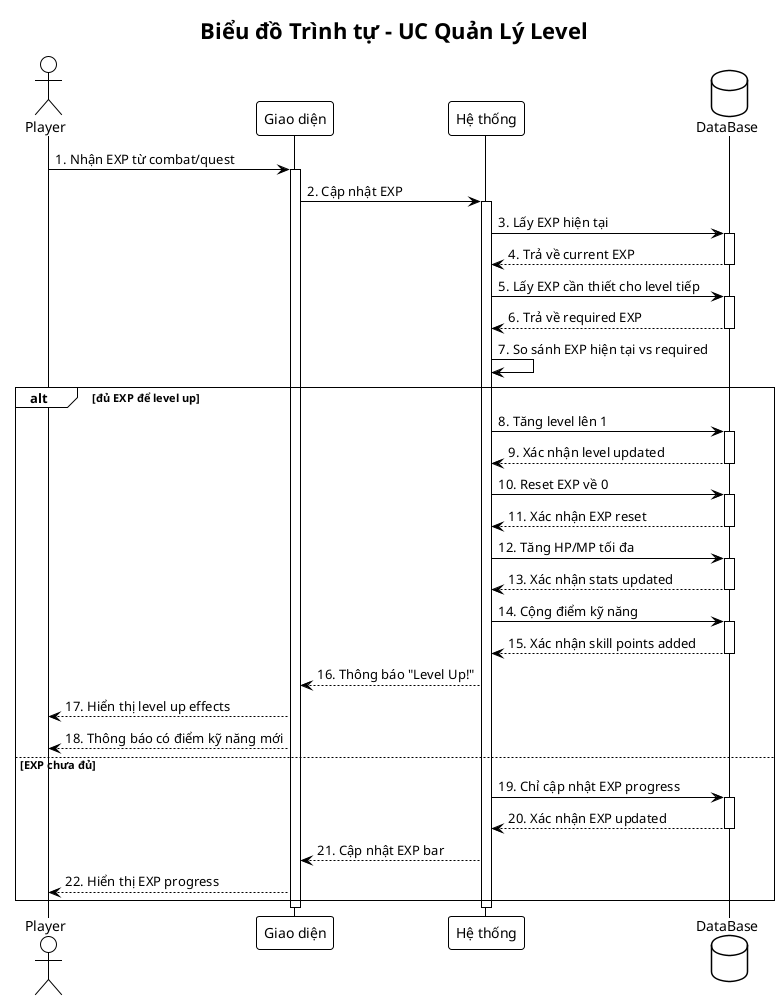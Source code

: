 @startuml Sequence_UC1_Quan_Ly_Level
!theme plain

title Biểu đồ Trình tự - UC Quản Lý Level

actor Player
participant "Giao diện" as UI
participant "Hệ thống" as System
database "DataBase" as DB

Player -> UI: 1. Nhận EXP từ combat/quest
activate UI
UI -> System: 2. Cập nhật EXP
activate System

System -> DB: 3. Lấy EXP hiện tại
activate DB
DB --> System: 4. Trả về current EXP
deactivate DB

System -> DB: 5. Lấy EXP cần thiết cho level tiếp
activate DB
DB --> System: 6. Trả về required EXP
deactivate DB

System -> System: 7. So sánh EXP hiện tại vs required

alt đủ EXP để level up
    System -> DB: 8. Tăng level lên 1
    activate DB
    DB --> System: 9. Xác nhận level updated
    deactivate DB
    
    System -> DB: 10. Reset EXP về 0
    activate DB
    DB --> System: 11. Xác nhận EXP reset
    deactivate DB
    
    System -> DB: 12. Tăng HP/MP tối đa
    activate DB
    DB --> System: 13. Xác nhận stats updated
    deactivate DB
    
    System -> DB: 14. Cộng điểm kỹ năng
    activate DB
    DB --> System: 15. Xác nhận skill points added
    deactivate DB
    
    System --> UI: 16. Thông báo "Level Up!"
    UI --> Player: 17. Hiển thị level up effects
    UI --> Player: 18. Thông báo có điểm kỹ năng mới
    
else EXP chưa đủ
    System -> DB: 19. Chỉ cập nhật EXP progress
    activate DB
    DB --> System: 20. Xác nhận EXP updated
    deactivate DB
    
    System --> UI: 21. Cập nhật EXP bar
    UI --> Player: 22. Hiển thị EXP progress
end

deactivate System
deactivate UI

@enduml


